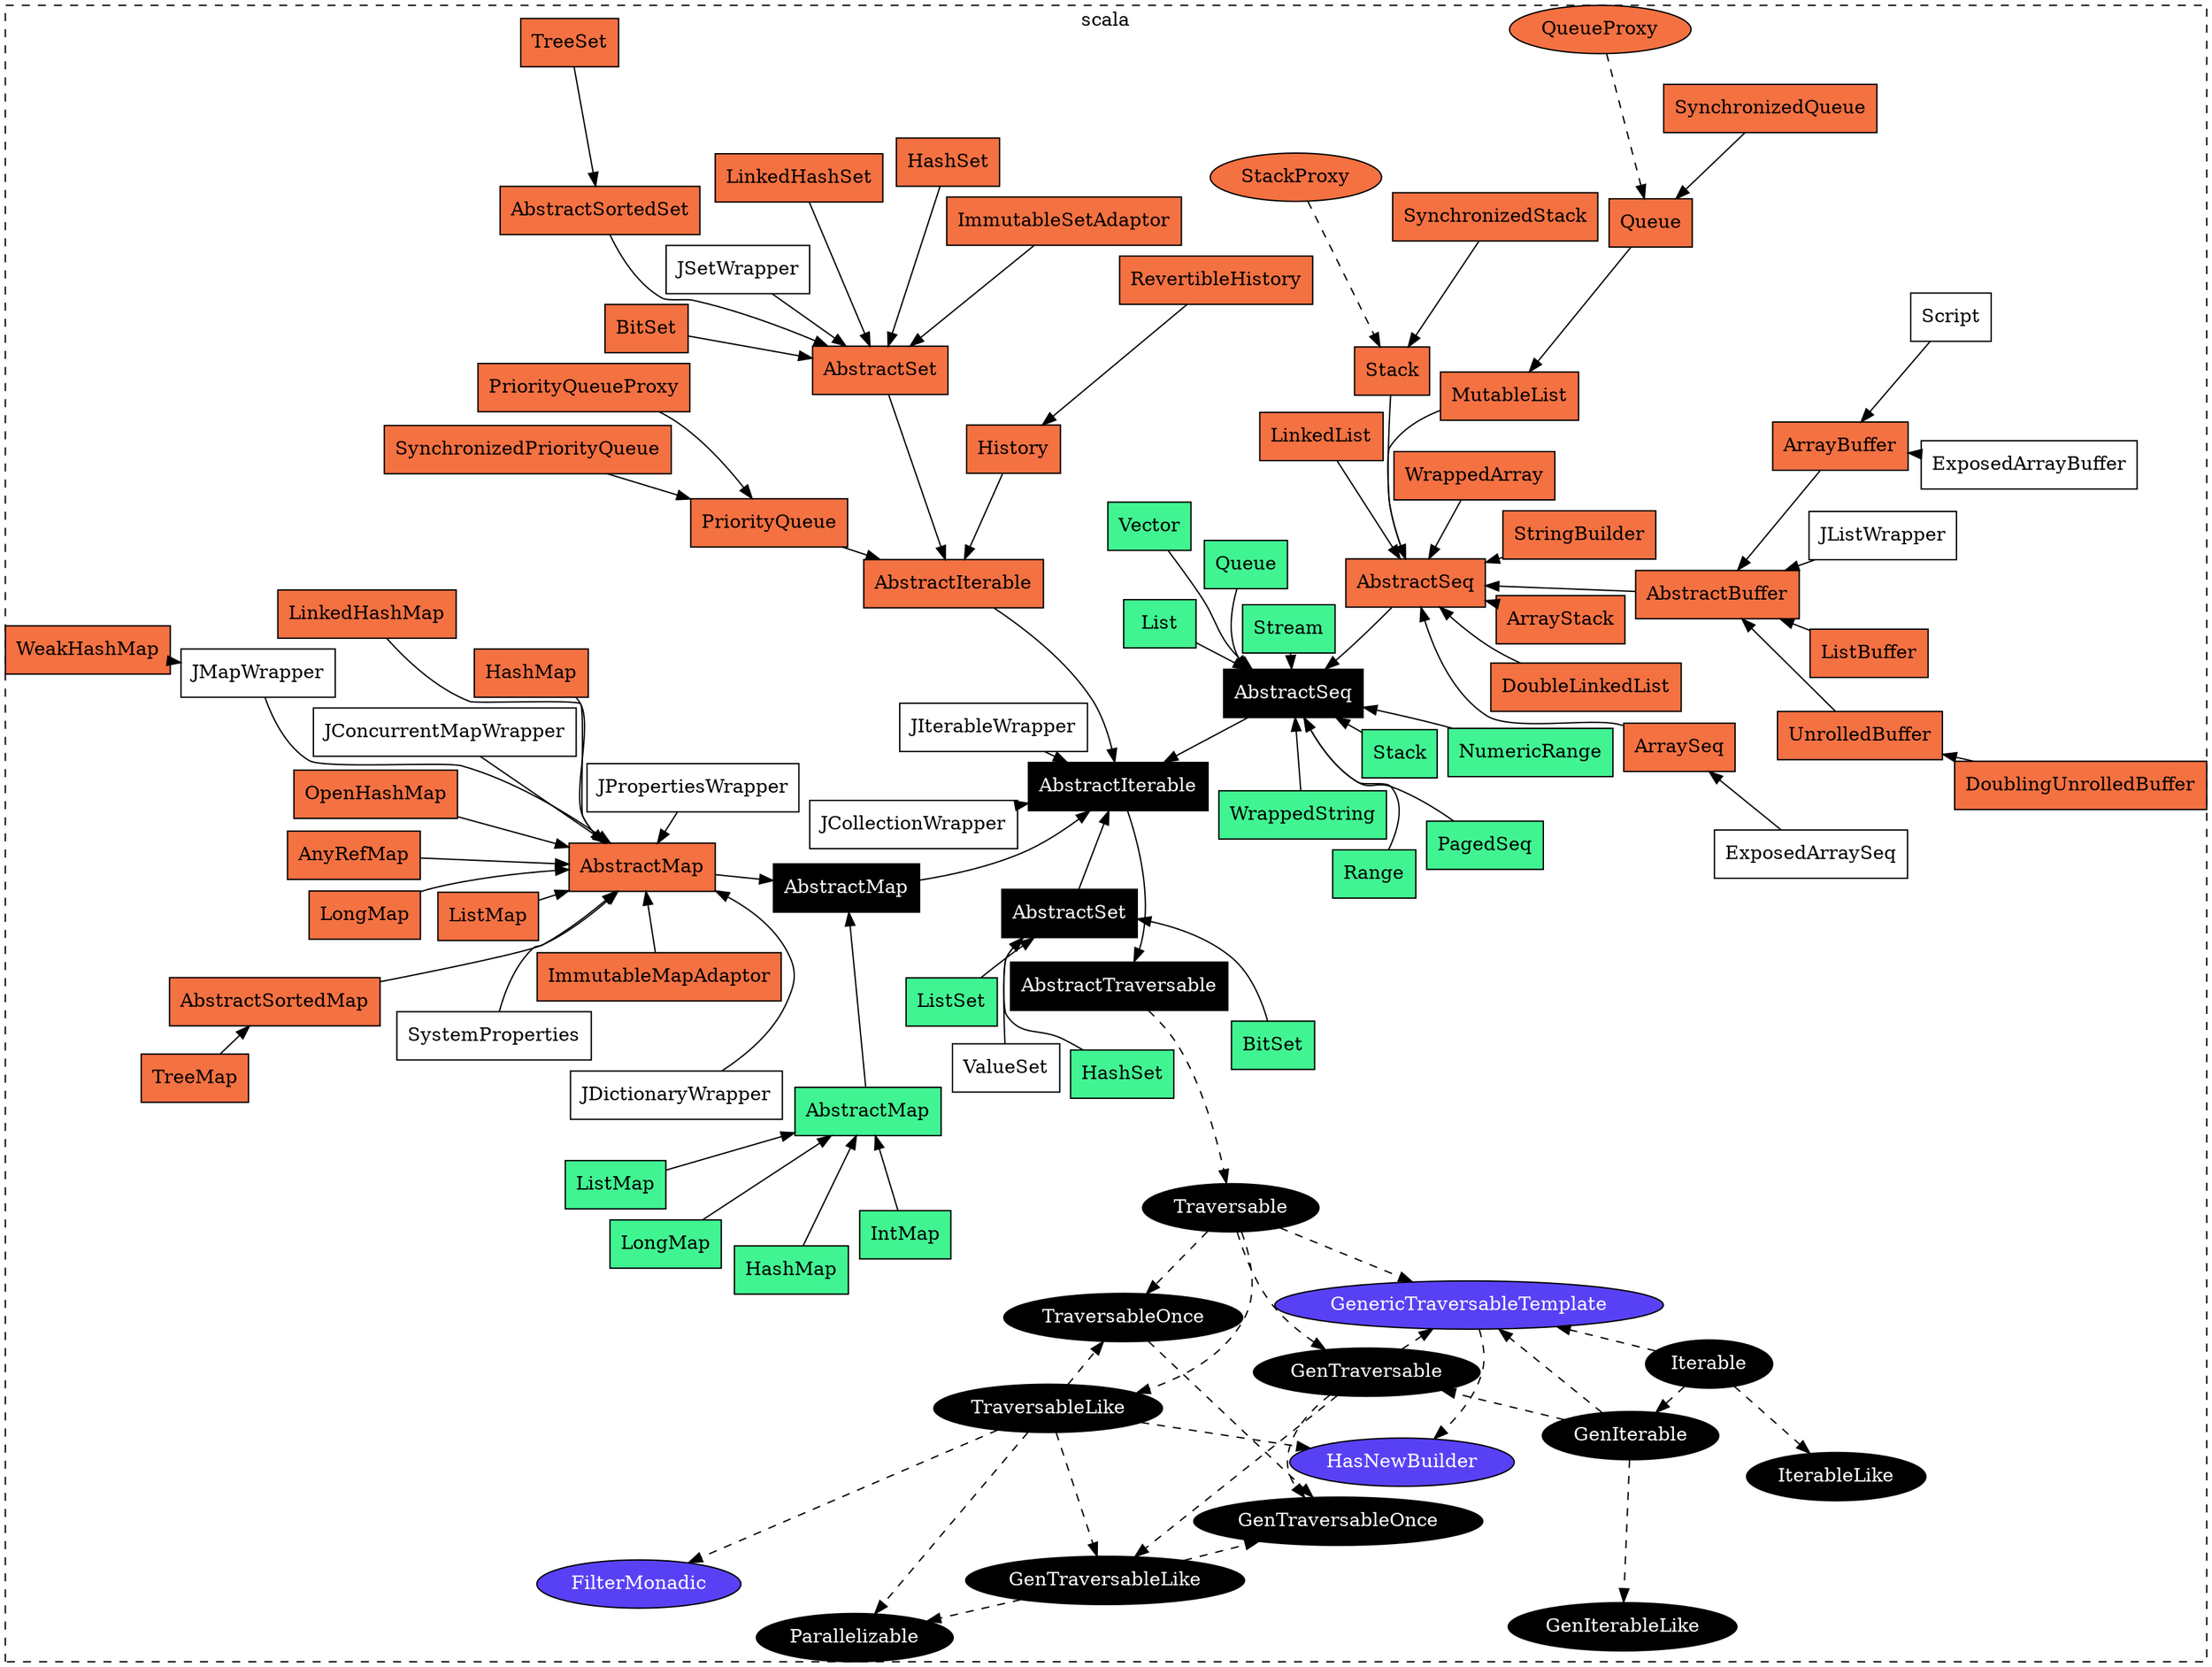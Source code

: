 digraph {

    overlap = false
    edge [style=solid]
    splines = true
    rankdir = RL
    layout = neato

    subgraph "cluster:scala" {

        label = "scala"
        style = "dashed"
        node [fontcolor=black,style=solid,color=black]

        "scala.ValueSet"              [shape=box,label="ValueSet"]

        subgraph "cluster:collection" {

            label = "collection"
            style = "dashed"
            node [fontcolor=white,style=filled,color=black,fillcolor="#000000"]

            "scala.collection.AbstractTraversable"              [shape=box,label="AbstractTraversable"]
            "scala.collection.AbstractIterable"                 [shape=box,label="AbstractIterable"]
            "scala.collection.AbstractMap"                      [shape=box,label="AbstractMap"]
            "scala.collection.AbstractSeq"                      [shape=box,label="AbstractSeq"]
            "scala.collection.AbstractSet"                      [shape=box,label="AbstractSet"]
            "scala.collection.Traversable"                      [shape=ellipse,label="Traversable"]
            "scala.collection.GenTraversable"                   [shape=ellipse,label="GenTraversable"]
            "scala.collection.GenTraversableLike"               [shape=ellipse,label="GenTraversableLike"]
            "scala.collection.GenTraversableOnce"               [shape=ellipse,label="GenTraversableOnce"]
            "scala.collection.Parallelizable"                   [shape=ellipse,label="Parallelizable"]
            "scala.collection.TraversableLike"                  [shape=ellipse,label="TraversableLike"]
            "scala.collection.TraversableOnce"                  [shape=ellipse,label="TraversableOnce"]
            "scala.collection.Iterable"                         [shape=ellipse,label="Iterable"]
            "scala.collection.GenIterable"                      [shape=ellipse,label="GenIterable"]
            "scala.collection.GenIterableLike"                  [shape=ellipse,label="GenIterableLike"]
            "scala.collection.IterableLike"                     [shape=ellipse,label="IterableLike"]

            subgraph "cluster:mutable" {

                label = "mutable"
                style = "dashed"
                node [fontcolor=black,style=filled,fillcolor="#F47142"]

                "scala.collection.mutable.AbstractIterable"             [shape=box,label="AbstractIterable"]
                "scala.collection.mutable.AbstractSet"                  [shape=box,label="AbstractSet"]
                "scala.collection.mutable.AbstractSortedSet"            [shape=box,label="AbstractSortedSet"]
                "scala.collection.mutable.TreeSet"                      [shape=box,label="TreeSet"]
                "scala.collection.mutable.BitSet"                       [shape=box,label="BitSet"]
                "scala.collection.mutable.HashSet"                      [shape=box,label="HashSet"]
                "scala.collection.mutable.ImmutableSetAdaptor"          [shape=box,label="ImmutableSetAdaptor"]
                "scala.collection.mutable.LinkedHashSet"                [shape=box,label="LinkedHashSet"]
                "scala.collection.mutable.History"                      [shape=box,label="History"]
                "scala.collection.mutable.RevertibleHistory"            [shape=box,label="RevertibleHistory"]
                "scala.collection.mutable.PriorityQueue"                [shape=box,label="PriorityQueue"]
                "scala.collection.mutable.PriorityQueueProxy"           [shape=box,label="PriorityQueueProxy"]
                "scala.collection.mutable.SynchronizedPriorityQueue"    [shape=box,label="SynchronizedPriorityQueue"]
                "scala.collection.mutable.AbstractMap"                  [shape=box,label="AbstractMap"]
                "scala.collection.mutable.AbstractSortedMap"            [shape=box,label="AbstractSortedMap"]
                "scala.collection.mutable.TreeMap"                      [shape=box,label="TreeMap"]
                "scala.collection.mutable.AnyRefMap"                    [shape=box,label="AnyRefMap"]
                "scala.collection.mutable.HashMap"                      [shape=box,label="HashMap"]
                "scala.collection.mutable.ImmutableMapAdaptor"          [shape=box,label="ImmutableMapAdaptor"]
                "scala.collection.mutable.WeakHashMap"                  [shape=box,label="WeakHashMap"]
                "scala.collection.mutable.LinkedHashMap"                [shape=box,label="LinkedHashMap"]
                "scala.collection.mutable.ListMap"                      [shape=box,label="ListMap"]
                "scala.collection.mutable.LongMap"                      [shape=box,label="LongMap"]
                "scala.collection.mutable.OpenHashMap"                  [shape=box,label="OpenHashMap"]
                "scala.collection.mutable.AbstractSeq"                  [shape=box,label="AbstractSeq"]
                "scala.collection.mutable.AbstractBuffer"               [shape=box,label="AbstractBuffer"]
                "scala.collection.mutable.ArrayBuffer"                  [shape=box,label="ArrayBuffer"]
                "scala.collection.mutable.ListBuffer"                   [shape=box,label="ListBuffer"]
                "scala.collection.mutable.UnrolledBuffer"               [shape=box,label="UnrolledBuffer"]
                "scala.collection.mutable.DoublingUnrolledBuffer"       [shape=box,label="DoublingUnrolledBuffer"]
                "scala.collection.mutable.ArraySeq"                     [shape=box,label="ArraySeq"]
                "scala.collection.mutable.ArrayStack"                   [shape=box,label="ArrayStack"]
                "scala.collection.mutable.DoubleLinkedList"             [shape=box,label="DoubleLinkedList"]
                "scala.collection.mutable.LinkedList"                   [shape=box,label="LinkedList"]
                "scala.collection.mutable.MutableList"                  [shape=box,label="MutableList"]
                "scala.collection.mutable.Queue"                        [shape=box,label="Queue"]
                "scala.collection.mutable.QueueProxy"                   [shape=ellipse,label="QueueProxy"]
                "scala.collection.mutable.SynchronizedQueue"            [shape=box,label="SynchronizedQueue"]
                "scala.collection.mutable.Stack"                        [shape=box,label="Stack"]
                "scala.collection.mutable.StackProxy"                   [shape=ellipse,label="StackProxy"]
                "scala.collection.mutable.SynchronizedStack"            [shape=box,label="SynchronizedStack"]
                "scala.collection.mutable.StringBuilder"                [shape=box,label="StringBuilder"]
                "scala.collection.mutable.WrappedArray"                 [shape=box,label="WrappedArray"]

                "scala.collection.mutable.AbstractSet"                  -> "scala.collection.mutable.AbstractIterable"
                "scala.collection.mutable.AbstractSortedSet"            -> "scala.collection.mutable.AbstractSet"
                "scala.collection.mutable.TreeSet"                      -> "scala.collection.mutable.AbstractSortedSet"
                "scala.collection.mutable.BitSet"                       -> "scala.collection.mutable.AbstractSet"
                "scala.collection.mutable.HashSet"                      -> "scala.collection.mutable.AbstractSet"
                "scala.collection.mutable.ImmutableSetAdaptor"          -> "scala.collection.mutable.AbstractSet"
                "scala.collection.mutable.LinkedHashSet"                -> "scala.collection.mutable.AbstractSet"
                "scala.collection.mutable.History"                      -> "scala.collection.mutable.AbstractIterable"
                "scala.collection.mutable.RevertibleHistory"            -> "scala.collection.mutable.History"
                "scala.collection.mutable.PriorityQueue"                -> "scala.collection.mutable.AbstractIterable"
                "scala.collection.mutable.PriorityQueueProxy"           -> "scala.collection.mutable.PriorityQueue"
                "scala.collection.mutable.SynchronizedPriorityQueue"    -> "scala.collection.mutable.PriorityQueue"
                "scala.collection.mutable.AbstractSortedMap"            -> "scala.collection.mutable.AbstractMap"
                "scala.collection.mutable.TreeMap"                      -> "scala.collection.mutable.AbstractSortedMap"
                "scala.collection.mutable.AnyRefMap"                    -> "scala.collection.mutable.AbstractMap"
                "scala.collection.mutable.HashMap"                      -> "scala.collection.mutable.AbstractMap"
                "scala.collection.mutable.ImmutableMapAdaptor"          -> "scala.collection.mutable.AbstractMap"
                "scala.collection.mutable.LinkedHashMap"                -> "scala.collection.mutable.AbstractMap"
                "scala.collection.mutable.ListMap"                      -> "scala.collection.mutable.AbstractMap"
                "scala.collection.mutable.LongMap"                      -> "scala.collection.mutable.AbstractMap"
                "scala.collection.mutable.OpenHashMap"                  -> "scala.collection.mutable.AbstractMap"
                "scala.collection.mutable.AbstractBuffer"               -> "scala.collection.mutable.AbstractSeq"
                "scala.collection.mutable.ArrayBuffer"                  -> "scala.collection.mutable.AbstractBuffer"
                "scala.collection.mutable.ListBuffer"                   -> "scala.collection.mutable.AbstractBuffer"
                "scala.collection.mutable.UnrolledBuffer"               -> "scala.collection.mutable.AbstractBuffer"
                "scala.collection.mutable.DoublingUnrolledBuffer"       -> "scala.collection.mutable.UnrolledBuffer"
                "scala.collection.mutable.ArraySeq"                     -> "scala.collection.mutable.AbstractSeq"
                "scala.collection.mutable.ArrayStack"                   -> "scala.collection.mutable.AbstractSeq"
                "scala.collection.mutable.DoubleLinkedList"             -> "scala.collection.mutable.AbstractSeq"
                "scala.collection.mutable.LinkedList"                   -> "scala.collection.mutable.AbstractSeq"
                "scala.collection.mutable.MutableList"                  -> "scala.collection.mutable.AbstractSeq"
                "scala.collection.mutable.Queue"                        -> "scala.collection.mutable.MutableList"
                "scala.collection.mutable.QueueProxy"                   -> "scala.collection.mutable.Queue" [style=dashed]
                "scala.collection.mutable.SynchronizedQueue"            -> "scala.collection.mutable.Queue"
                "scala.collection.mutable.Stack"                        -> "scala.collection.mutable.AbstractSeq"
                "scala.collection.mutable.StackProxy"                   -> "scala.collection.mutable.Stack" [style=dashed]
                "scala.collection.mutable.SynchronizedStack"            -> "scala.collection.mutable.Stack"
                "scala.collection.mutable.StringBuilder"                -> "scala.collection.mutable.AbstractSeq"
                "scala.collection.mutable.WrappedArray"                 -> "scala.collection.mutable.AbstractSeq"
            }

            subgraph "cluster:convert" {

                label = "convert"
                style = "dashed"
                node [fontcolor=black,style=solid,color=black]

                "scala.collection.convert.Wrappers.JSetWrapper"             [shape=box,label="JSetWrapper"]
                "scala.collection.convert.Wrappers.JConcurrentMapWrapper"   [shape=box,label="JConcurrentMapWrapper"]
                "scala.collection.convert.Wrappers.JDictionaryWrapper"      [shape=box,label="JDictionaryWrapper"]
                "scala.collection.convert.Wrappers.JMapWrapper"             [shape=box,label="JMapWrapper"]
                "scala.collection.convert.Wrappers.JPropertiesWrapper"      [shape=box,label="JPropertiesWrapper"]
                "scala.collection.convert.Wrappers.JListWrapper"            [shape=box,label="JListWrapper"]
                "scala.collection.convert.Wrappers.JCollectionWrapper"      [shape=box,label="JCollectionWrapper"]
                "scala.collection.convert.Wrappers.JIterableWrapper"        [shape=box,label="JIterableWrapper"]

            }

            subgraph "cluster:immutable" {

                label = "immutable"
                style = "dashed"
                node [fontcolor=black,style=filled,fillcolor="#41F492"]

                "scala.collection.immutable.AbstractMap"        [shape=box,label="AbstractMap"]
                "scala.collection.immutable.HashMap"            [shape=box,label="HashMap"]
                "scala.collection.immutable.IntMap"             [shape=box,label="IntMap"]
                "scala.collection.immutable.ListMap"            [shape=box,label="ListMap"]
                "scala.collection.immutable.LongMap"            [shape=box,label="LongMap"]
                "scala.collection.immutable.List"               [shape=box,label="List"]
                "scala.collection.immutable.NumericRange"       [shape=box,label="NumericRange"]
                "scala.collection.immutable.PagedSeq"           [shape=box,label="PagedSeq"]
                "scala.collection.immutable.Queue"              [shape=box,label="Queue"]
                "scala.collection.immutable.Range"              [shape=box,label="Range"]
                "scala.collection.immutable.Stack"              [shape=box,label="Stack"]
                "scala.collection.immutable.Stream"             [shape=box,label="Stream"]
                "scala.collection.immutable.Vector"             [shape=box,label="Vector"]
                "scala.collection.immutable.WrappedString"      [shape=box,label="WrappedString"]
                "scala.collection.immutable.BitSet"             [shape=box,label="BitSet"]
                "scala.collection.immutable.HashSet"            [shape=box,label="HashSet"]
                "scala.collection.immutable.ListSet"            [shape=box,label="ListSet"]

                "scala.collection.immutable.HashMap"            -> "scala.collection.immutable.AbstractMap"
                "scala.collection.immutable.IntMap"             -> "scala.collection.immutable.AbstractMap"
                "scala.collection.immutable.ListMap"            -> "scala.collection.immutable.AbstractMap"
                "scala.collection.immutable.LongMap"            -> "scala.collection.immutable.AbstractMap"

            }

            subgraph "cluster:parallel" {

                label = "parallel"
                style = "dashed"
                node [fontcolor=black,style=solid,color=black]

                subgraph "cluster:mutable" {

                    label = "mutable"
                    style = "dashed"
                    node [fontcolor=black,style=solid,color=black]

                    "scala.collection.parallel.mutable.ExposedArrayBuffer"  [shape=box,label="ExposedArrayBuffer"]
                    "scala.collection.parallel.mutable.ExposedArraySeq"     [shape=box,label="ExposedArraySeq"]

                }

            }

            subgraph "cluster:script" {

                label = "script"
                style = "dashed"
                node [fontcolor=black,style=solid,color=black]

                "scala.collection.script.Script"        [shape=box,label="Script"]

            }

            subgraph "cluster:generic" {

                label = "generic"
                style = "dashed"
                node [fontcolor=white,style=filled,fillcolor="#5841F4"]

                "scala.collection.generic.GenericTraversableTemplate"        [shape=ellipse,label="GenericTraversableTemplate"]
                "scala.collection.generic.HasNewBuilder"                     [shape=ellipse,label="HasNewBuilder"]
                "scala.collection.generic.FilterMonadic"                     [shape=ellipse,label="FilterMonadic"]

            }

            "scala.collection.AbstractIterable"                         -> "scala.collection.AbstractTraversable"
            "scala.collection.mutable.AbstractIterable"                 -> "scala.collection.AbstractIterable"
            "scala.collection.convert.Wrappers.JSetWrapper"             -> "scala.collection.mutable.AbstractSet"
            "scala.collection.AbstractMap"                              -> "scala.collection.AbstractIterable"
            "scala.collection.immutable.AbstractMap"                    -> "scala.collection.AbstractMap"
            "scala.collection.mutable.AbstractMap"                      -> "scala.collection.AbstractMap"
            "scala.collection.convert.Wrappers.JConcurrentMapWrapper"   -> "scala.collection.mutable.AbstractMap"
            "scala.collection.convert.Wrappers.JDictionaryWrapper"      -> "scala.collection.mutable.AbstractMap"
            "scala.collection.convert.Wrappers.JMapWrapper"             -> "scala.collection.mutable.AbstractMap"
            "scala.collection.mutable.WeakHashMap"                      -> "scala.collection.convert.Wrappers.JMapWrapper"
            "scala.collection.convert.Wrappers.JPropertiesWrapper"      -> "scala.collection.mutable.AbstractMap"
            "scala.collection.AbstractSeq"                              -> "scala.collection.AbstractIterable"
            "scala.collection.mutable.AbstractSeq"                      -> "scala.collection.AbstractSeq"
            "scala.collection.parallel.mutable.ExposedArrayBuffer"      -> "scala.collection.mutable.ArrayBuffer"
            "scala.collection.script.Script"                            -> "scala.collection.mutable.ArrayBuffer"
            "scala.collection.convert.Wrappers.JListWrapper"            -> "scala.collection.mutable.AbstractBuffer"
            "scala.collection.parallel.mutable.ExposedArraySeq"         -> "scala.collection.mutable.ArraySeq"
            "scala.collection.immutable.List"                           -> "scala.collection.AbstractSeq"
            "scala.collection.immutable.NumericRange"                   -> "scala.collection.AbstractSeq"
            "scala.collection.immutable.PagedSeq"                       -> "scala.collection.AbstractSeq"
            "scala.collection.immutable.Queue"                          -> "scala.collection.AbstractSeq"
            "scala.collection.immutable.Range"                          -> "scala.collection.AbstractSeq"
            "scala.collection.immutable.Stack"                          -> "scala.collection.AbstractSeq"
            "scala.collection.immutable.Stream"                         -> "scala.collection.AbstractSeq"
            "scala.collection.immutable.Vector"                         -> "scala.collection.AbstractSeq"
            "scala.collection.immutable.WrappedString"                  -> "scala.collection.AbstractSeq"
            "scala.collection.AbstractSet"                              -> "scala.collection.AbstractIterable"
            "scala.collection.immutable.BitSet"                         -> "scala.collection.AbstractSet"
            "scala.collection.immutable.HashSet"                        -> "scala.collection.AbstractSet"
            "scala.collection.immutable.ListSet"                        -> "scala.collection.AbstractSet"
            "scala.collection.convert.Wrappers.JCollectionWrapper"      -> "scala.collection.AbstractIterable"
            "scala.collection.convert.Wrappers.JIterableWrapper"        -> "scala.collection.AbstractIterable"
            "scala.collection.AbstractTraversable"                      -> "scala.collection.Traversable" [style=dashed]
            "scala.collection.Traversable"                              -> "scala.collection.generic.GenericTraversableTemplate" [style=dashed]
            "scala.collection.generic.GenericTraversableTemplate"       -> "scala.collection.generic.HasNewBuilder" [style=dashed]
            "scala.collection.Traversable"                              -> "scala.collection.GenTraversable" [style=dashed]
            "scala.collection.GenTraversable"                           -> "scala.collection.generic.GenericTraversableTemplate"  [style=dashed]
            "scala.collection.GenTraversable"                           -> "scala.collection.GenTraversableLike" [style=dashed]
            "scala.collection.GenTraversableLike"                       -> "scala.collection.GenTraversableOnce" [style=dashed]
            "scala.collection.GenTraversableLike"                       -> "scala.collection.Parallelizable" [style=dashed]
            "scala.collection.GenTraversable"                           -> "scala.collection.GenTraversableOnce" [style=dashed]
            "scala.collection.Traversable"                              -> "scala.collection.TraversableLike" [style=dashed]
            "scala.collection.TraversableLike"                          -> "scala.collection.generic.FilterMonadic" [style=dashed]
            "scala.collection.TraversableLike"                          -> "scala.collection.GenTraversableLike" [style=dashed]
            "scala.collection.TraversableLike"                          -> "scala.collection.generic.HasNewBuilder" [style=dashed]
            "scala.collection.TraversableLike"                          -> "scala.collection.Parallelizable" [style=dashed]
            "scala.collection.TraversableLike"                          -> "scala.collection.TraversableOnce" [style=dashed]
            "scala.collection.TraversableOnce"                          -> "scala.collection.GenTraversableOnce" [style=dashed]
            "scala.collection.Traversable"                              -> "scala.collection.TraversableOnce" [style=dashed]
            "scala.collection.Iterable"                                 -> "scala.collection.generic.GenericTraversableTemplate"  [style=dashed]
            "scala.collection.Iterable"                                 -> "scala.collection.GenIterable"  [style=dashed]
            "scala.collection.GenIterable"                              -> "scala.collection.generic.GenericTraversableTemplate"  [style=dashed]
            "scala.collection.GenIterable"                              -> "scala.collection.GenIterableLike" [style=dashed]
            "scala.collection.GenIterable"                              -> "scala.collection.GenTraversable" [style=dashed]
            "scala.collection.Iterable"                                 -> "scala.collection.IterableLike" [style=dashed]

        }


        subgraph "cluster:sys" {

            label = "sys"
            style = "dashed"
            node [fontcolor=black,style=solid,color=black]

            "scala.sys.SystemProperties"        [shape=box,label="SystemProperties"]
        }

        "scala.sys.SystemProperties"            -> "scala.collection.mutable.AbstractMap"
        "scala.ValueSet"                        -> "scala.collection.AbstractSet"

    }

}
